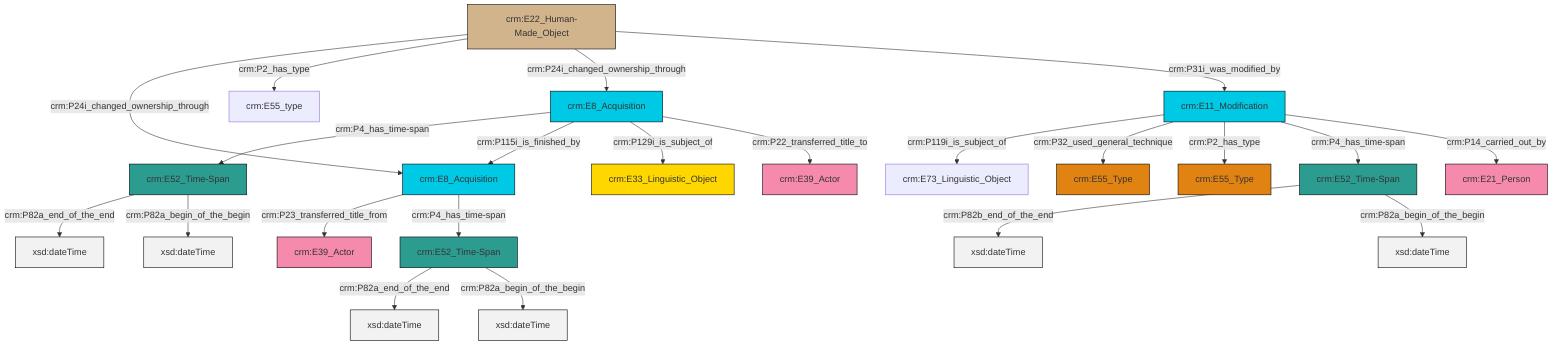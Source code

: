 graph TD
classDef Literal fill:#f2f2f2,stroke:#000000;
classDef CRM_Entity fill:#FFFFFF,stroke:#000000;
classDef Temporal_Entity fill:#00C9E6, stroke:#000000;
classDef Type fill:#E18312, stroke:#000000;
classDef Time-Span fill:#2C9C91, stroke:#000000;
classDef Appellation fill:#FFEB7F, stroke:#000000;
classDef Place fill:#008836, stroke:#000000;
classDef Persistent_Item fill:#B266B2, stroke:#000000;
classDef Conceptual_Object fill:#FFD700, stroke:#000000;
classDef Physical_Thing fill:#D2B48C, stroke:#000000;
classDef Actor fill:#f58aad, stroke:#000000;
classDef PC_Classes fill:#4ce600, stroke:#000000;
classDef Multi fill:#cccccc,stroke:#000000;

2["crm:E11_Modification"]:::Temporal_Entity -->|crm:P119i_is_subject_of| 3["crm:E73_Linguistic_Object"]:::Default
6["crm:E52_Time-Span"]:::Time-Span -->|crm:P82a_end_of_the_end| 8[xsd:dateTime]:::Literal
2["crm:E11_Modification"]:::Temporal_Entity -->|crm:P32_used_general_technique| 9["crm:E55_Type"]:::Type
12["crm:E8_Acquisition"]:::Temporal_Entity -->|crm:P4_has_time-span| 13["crm:E52_Time-Span"]:::Time-Span
15["crm:E22_Human-Made_Object"]:::Physical_Thing -->|crm:P24i_changed_ownership_through| 16["crm:E8_Acquisition"]:::Temporal_Entity
16["crm:E8_Acquisition"]:::Temporal_Entity -->|crm:P23_transferred_title_from| 17["crm:E39_Actor"]:::Actor
13["crm:E52_Time-Span"]:::Time-Span -->|crm:P82a_end_of_the_end| 18[xsd:dateTime]:::Literal
15["crm:E22_Human-Made_Object"]:::Physical_Thing -->|crm:P2_has_type| 19["crm:E55_type"]:::Default
16["crm:E8_Acquisition"]:::Temporal_Entity -->|crm:P4_has_time-span| 6["crm:E52_Time-Span"]:::Time-Span
2["crm:E11_Modification"]:::Temporal_Entity -->|crm:P2_has_type| 0["crm:E55_Type"]:::Type
15["crm:E22_Human-Made_Object"]:::Physical_Thing -->|crm:P24i_changed_ownership_through| 12["crm:E8_Acquisition"]:::Temporal_Entity
15["crm:E22_Human-Made_Object"]:::Physical_Thing -->|crm:P31i_was_modified_by| 2["crm:E11_Modification"]:::Temporal_Entity
4["crm:E52_Time-Span"]:::Time-Span -->|crm:P82b_end_of_the_end| 31[xsd:dateTime]:::Literal
12["crm:E8_Acquisition"]:::Temporal_Entity -->|crm:P115i_is_finished_by| 16["crm:E8_Acquisition"]:::Temporal_Entity
12["crm:E8_Acquisition"]:::Temporal_Entity -->|crm:P129i_is_subject_of| 27["crm:E33_Linguistic_Object"]:::Conceptual_Object
13["crm:E52_Time-Span"]:::Time-Span -->|crm:P82a_begin_of_the_begin| 32[xsd:dateTime]:::Literal
2["crm:E11_Modification"]:::Temporal_Entity -->|crm:P4_has_time-span| 4["crm:E52_Time-Span"]:::Time-Span
4["crm:E52_Time-Span"]:::Time-Span -->|crm:P82a_begin_of_the_begin| 34[xsd:dateTime]:::Literal
12["crm:E8_Acquisition"]:::Temporal_Entity -->|crm:P22_transferred_title_to| 29["crm:E39_Actor"]:::Actor
6["crm:E52_Time-Span"]:::Time-Span -->|crm:P82a_begin_of_the_begin| 35[xsd:dateTime]:::Literal
2["crm:E11_Modification"]:::Temporal_Entity -->|crm:P14_carried_out_by| 10["crm:E21_Person"]:::Actor